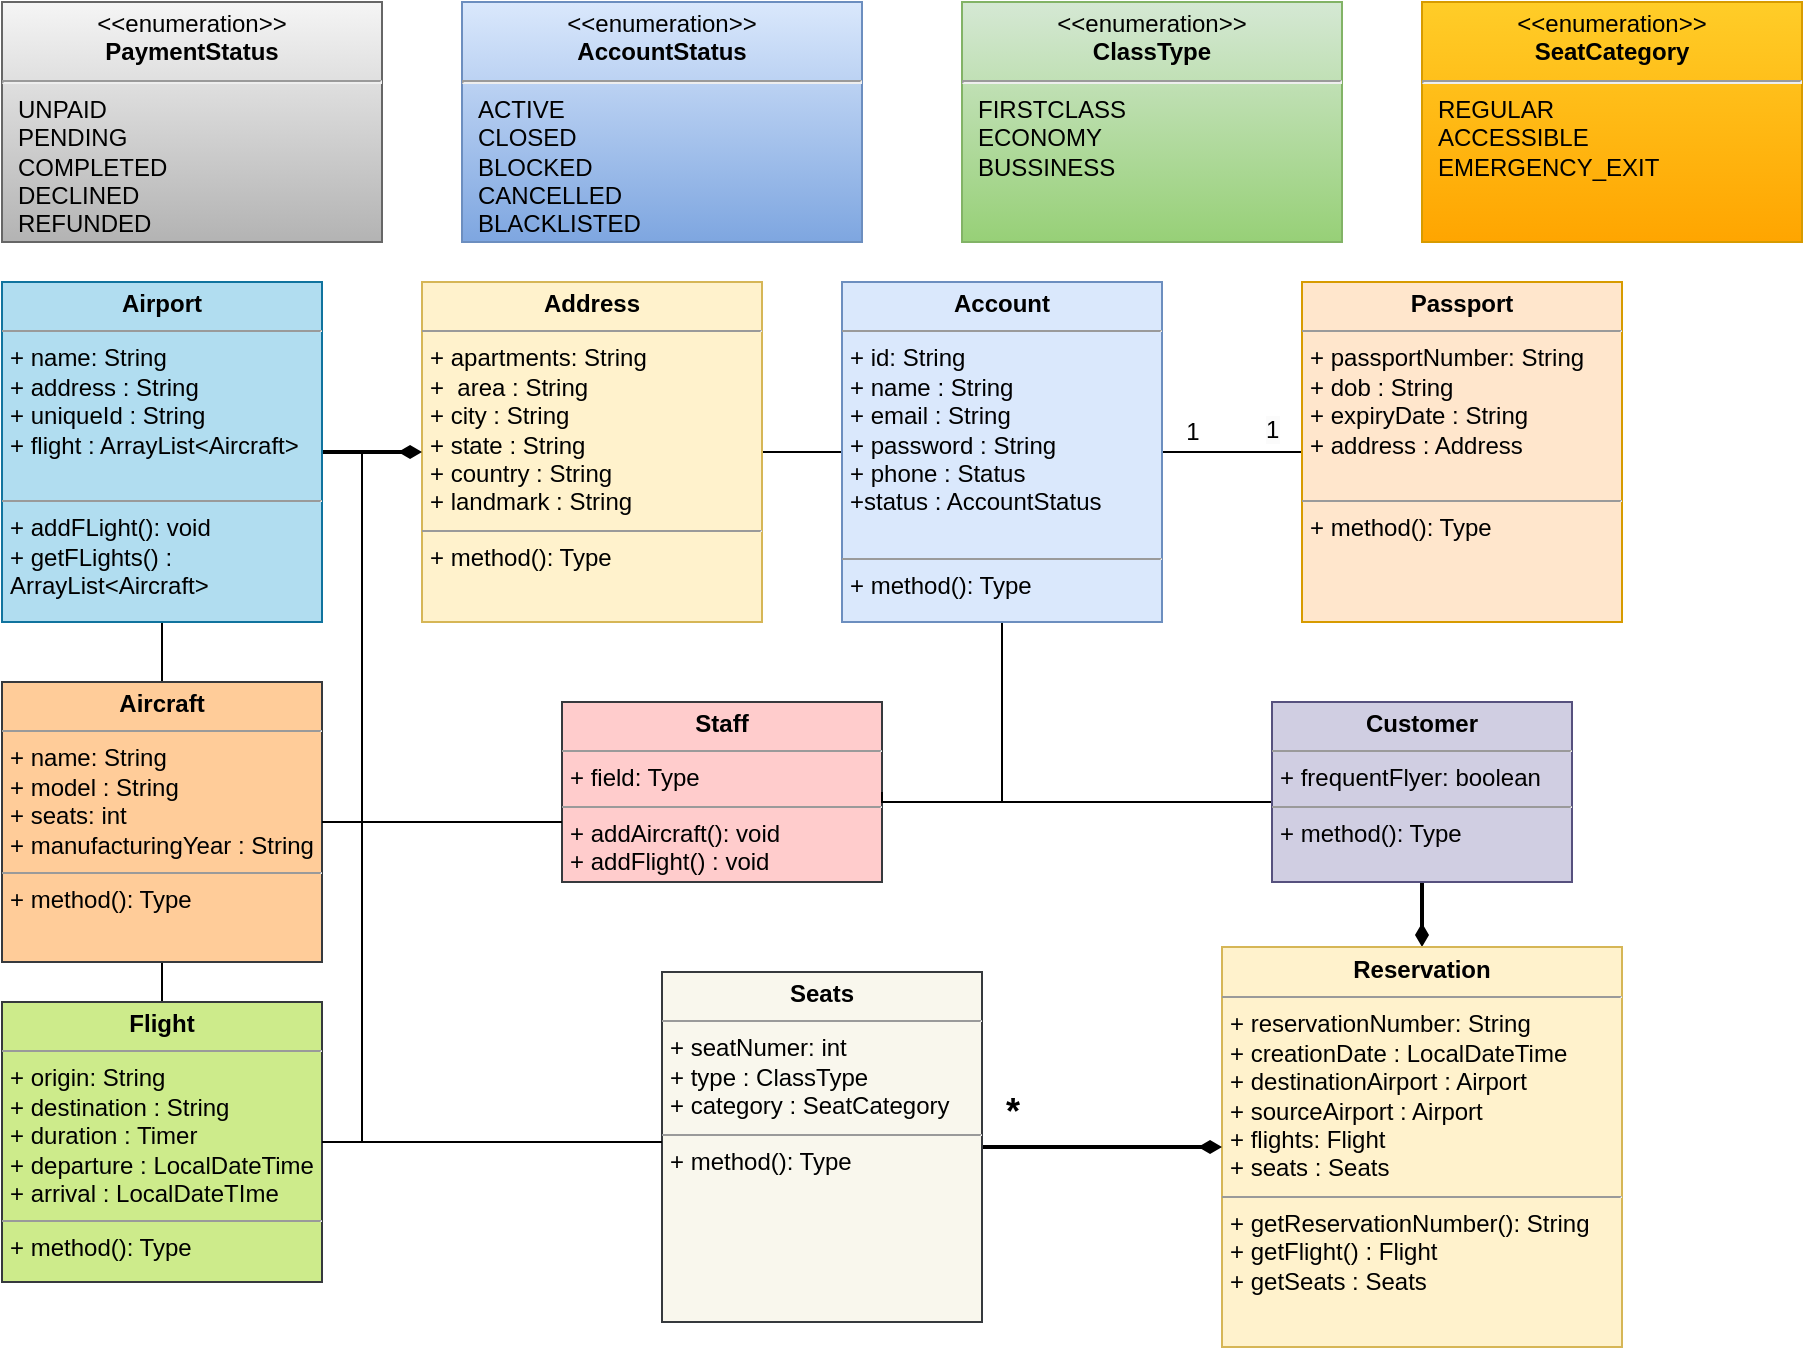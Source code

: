 <mxfile version="22.1.15" type="device">
  <diagram name="Page-1" id="4pKVcKrV3_kWJyuBHXI4">
    <mxGraphModel dx="1050" dy="530" grid="1" gridSize="10" guides="1" tooltips="1" connect="1" arrows="1" fold="1" page="1" pageScale="1" pageWidth="1700" pageHeight="1100" math="0" shadow="0">
      <root>
        <mxCell id="0" />
        <mxCell id="1" parent="0" />
        <mxCell id="JBKgOOcqqT-Ccz_aWoVr-53" style="edgeStyle=orthogonalEdgeStyle;rounded=0;orthogonalLoop=1;jettySize=auto;html=1;endArrow=none;endFill=0;" edge="1" parent="1" source="JBKgOOcqqT-Ccz_aWoVr-39">
          <mxGeometry relative="1" as="geometry">
            <mxPoint x="520" y="420" as="targetPoint" />
          </mxGeometry>
        </mxCell>
        <mxCell id="JBKgOOcqqT-Ccz_aWoVr-55" value="" style="edgeStyle=orthogonalEdgeStyle;rounded=0;orthogonalLoop=1;jettySize=auto;html=1;endArrow=none;endFill=0;" edge="1" parent="1" source="JBKgOOcqqT-Ccz_aWoVr-39" target="JBKgOOcqqT-Ccz_aWoVr-44">
          <mxGeometry relative="1" as="geometry" />
        </mxCell>
        <mxCell id="JBKgOOcqqT-Ccz_aWoVr-76" value="" style="edgeStyle=orthogonalEdgeStyle;rounded=0;orthogonalLoop=1;jettySize=auto;html=1;endArrow=none;endFill=0;" edge="1" parent="1" source="JBKgOOcqqT-Ccz_aWoVr-39" target="JBKgOOcqqT-Ccz_aWoVr-45">
          <mxGeometry relative="1" as="geometry" />
        </mxCell>
        <mxCell id="JBKgOOcqqT-Ccz_aWoVr-39" value="&lt;p style=&quot;margin:0px;margin-top:4px;text-align:center;&quot;&gt;&lt;b&gt;Account&lt;/b&gt;&lt;/p&gt;&lt;hr size=&quot;1&quot;&gt;&lt;p style=&quot;margin:0px;margin-left:4px;&quot;&gt;+ id: String&lt;/p&gt;&lt;p style=&quot;margin:0px;margin-left:4px;&quot;&gt;+ name : String&lt;/p&gt;&lt;p style=&quot;margin:0px;margin-left:4px;&quot;&gt;+ email : String&lt;/p&gt;&lt;p style=&quot;margin:0px;margin-left:4px;&quot;&gt;+ password : String&lt;/p&gt;&lt;p style=&quot;margin:0px;margin-left:4px;&quot;&gt;+ phone : Status&lt;/p&gt;&lt;p style=&quot;margin:0px;margin-left:4px;&quot;&gt;+status : AccountStatus&lt;/p&gt;&lt;p style=&quot;margin:0px;margin-left:4px;&quot;&gt;&lt;br&gt;&lt;/p&gt;&lt;hr size=&quot;1&quot;&gt;&lt;p style=&quot;margin:0px;margin-left:4px;&quot;&gt;+ method(): Type&lt;/p&gt;" style="verticalAlign=top;align=left;overflow=fill;fontSize=12;fontFamily=Helvetica;html=1;whiteSpace=wrap;fillColor=#dae8fc;strokeColor=#6c8ebf;" vertex="1" parent="1">
          <mxGeometry x="440" y="160" width="160" height="170" as="geometry" />
        </mxCell>
        <mxCell id="JBKgOOcqqT-Ccz_aWoVr-40" value="&lt;p style=&quot;margin:0px;margin-top:4px;text-align:center;&quot;&gt;&lt;b&gt;Staff&lt;/b&gt;&lt;/p&gt;&lt;hr size=&quot;1&quot;&gt;&lt;p style=&quot;margin:0px;margin-left:4px;&quot;&gt;+ field: Type&lt;/p&gt;&lt;hr size=&quot;1&quot;&gt;&lt;p style=&quot;margin:0px;margin-left:4px;&quot;&gt;+ addAircraft(): void&lt;/p&gt;&lt;p style=&quot;margin:0px;margin-left:4px;&quot;&gt;+ addFlight() : void&lt;/p&gt;" style="verticalAlign=top;align=left;overflow=fill;fontSize=12;fontFamily=Helvetica;html=1;whiteSpace=wrap;fillColor=#ffcccc;strokeColor=#36393d;" vertex="1" parent="1">
          <mxGeometry x="300" y="370" width="160" height="90" as="geometry" />
        </mxCell>
        <mxCell id="JBKgOOcqqT-Ccz_aWoVr-54" style="edgeStyle=orthogonalEdgeStyle;rounded=0;orthogonalLoop=1;jettySize=auto;html=1;entryX=1;entryY=0.5;entryDx=0;entryDy=0;endArrow=none;endFill=0;" edge="1" parent="1" source="JBKgOOcqqT-Ccz_aWoVr-41" target="JBKgOOcqqT-Ccz_aWoVr-40">
          <mxGeometry relative="1" as="geometry">
            <Array as="points">
              <mxPoint x="460" y="420" />
            </Array>
          </mxGeometry>
        </mxCell>
        <mxCell id="JBKgOOcqqT-Ccz_aWoVr-75" value="" style="edgeStyle=orthogonalEdgeStyle;rounded=0;orthogonalLoop=1;jettySize=auto;html=1;endArrow=diamondThin;endFill=1;strokeWidth=2;" edge="1" parent="1" source="JBKgOOcqqT-Ccz_aWoVr-41" target="JBKgOOcqqT-Ccz_aWoVr-42">
          <mxGeometry relative="1" as="geometry" />
        </mxCell>
        <mxCell id="JBKgOOcqqT-Ccz_aWoVr-41" value="&lt;p style=&quot;margin:0px;margin-top:4px;text-align:center;&quot;&gt;&lt;b&gt;Customer&lt;/b&gt;&lt;/p&gt;&lt;hr size=&quot;1&quot;&gt;&lt;p style=&quot;margin:0px;margin-left:4px;&quot;&gt;+ frequentFlyer: boolean&lt;/p&gt;&lt;hr size=&quot;1&quot;&gt;&lt;p style=&quot;margin:0px;margin-left:4px;&quot;&gt;+ method(): Type&lt;/p&gt;" style="verticalAlign=top;align=left;overflow=fill;fontSize=12;fontFamily=Helvetica;html=1;whiteSpace=wrap;fillColor=#d0cee2;strokeColor=#56517e;" vertex="1" parent="1">
          <mxGeometry x="655" y="370" width="150" height="90" as="geometry" />
        </mxCell>
        <mxCell id="JBKgOOcqqT-Ccz_aWoVr-42" value="&lt;p style=&quot;margin:0px;margin-top:4px;text-align:center;&quot;&gt;&lt;b&gt;Reservation&lt;/b&gt;&lt;/p&gt;&lt;hr size=&quot;1&quot;&gt;&lt;p style=&quot;margin:0px;margin-left:4px;&quot;&gt;+ reservationNumber: String&lt;/p&gt;&lt;p style=&quot;margin:0px;margin-left:4px;&quot;&gt;+ creationDate : LocalDateTime&lt;/p&gt;&lt;p style=&quot;margin:0px;margin-left:4px;&quot;&gt;+ destinationAirport : Airport&lt;/p&gt;&lt;p style=&quot;margin:0px;margin-left:4px;&quot;&gt;+ sourceAirport : Airport&lt;/p&gt;&lt;p style=&quot;margin:0px;margin-left:4px;&quot;&gt;+ flights: Flight&lt;/p&gt;&lt;p style=&quot;margin:0px;margin-left:4px;&quot;&gt;+ seats : Seats&lt;/p&gt;&lt;hr size=&quot;1&quot;&gt;&lt;p style=&quot;margin:0px;margin-left:4px;&quot;&gt;+ getReservationNumber(): String&lt;/p&gt;&lt;p style=&quot;margin:0px;margin-left:4px;&quot;&gt;+ getFlight() : Flight&lt;/p&gt;&lt;p style=&quot;margin:0px;margin-left:4px;&quot;&gt;+ getSeats : Seats&lt;span style=&quot;white-space: pre;&quot;&gt;&#x9;&lt;/span&gt;&lt;/p&gt;" style="verticalAlign=top;align=left;overflow=fill;fontSize=12;fontFamily=Helvetica;html=1;whiteSpace=wrap;fillColor=#fff2cc;strokeColor=#d6b656;strokeWidth=1;" vertex="1" parent="1">
          <mxGeometry x="630" y="492.5" width="200" height="200" as="geometry" />
        </mxCell>
        <mxCell id="JBKgOOcqqT-Ccz_aWoVr-72" style="edgeStyle=orthogonalEdgeStyle;rounded=0;orthogonalLoop=1;jettySize=auto;html=1;exitX=1;exitY=0.5;exitDx=0;exitDy=0;entryX=0;entryY=0.5;entryDx=0;entryDy=0;endArrow=diamondThin;endFill=1;strokeWidth=2;" edge="1" parent="1" source="JBKgOOcqqT-Ccz_aWoVr-43" target="JBKgOOcqqT-Ccz_aWoVr-42">
          <mxGeometry relative="1" as="geometry" />
        </mxCell>
        <mxCell id="JBKgOOcqqT-Ccz_aWoVr-43" value="&lt;p style=&quot;margin:0px;margin-top:4px;text-align:center;&quot;&gt;&lt;b&gt;Seats&lt;/b&gt;&lt;/p&gt;&lt;hr size=&quot;1&quot;&gt;&lt;p style=&quot;margin:0px;margin-left:4px;&quot;&gt;+ seatNumer: int&lt;/p&gt;&lt;p style=&quot;margin:0px;margin-left:4px;&quot;&gt;+ type : ClassType&lt;/p&gt;&lt;p style=&quot;margin:0px;margin-left:4px;&quot;&gt;+ category : SeatCategory&lt;/p&gt;&lt;hr size=&quot;1&quot;&gt;&lt;p style=&quot;margin:0px;margin-left:4px;&quot;&gt;+ method(): Type&lt;/p&gt;" style="verticalAlign=top;align=left;overflow=fill;fontSize=12;fontFamily=Helvetica;html=1;whiteSpace=wrap;fillColor=#f9f7ed;strokeColor=#36393d;" vertex="1" parent="1">
          <mxGeometry x="350" y="505" width="160" height="175" as="geometry" />
        </mxCell>
        <mxCell id="JBKgOOcqqT-Ccz_aWoVr-44" value="&lt;p style=&quot;margin:0px;margin-top:4px;text-align:center;&quot;&gt;&lt;b&gt;Passport&lt;/b&gt;&lt;/p&gt;&lt;hr size=&quot;1&quot;&gt;&lt;p style=&quot;margin:0px;margin-left:4px;&quot;&gt;+ passportNumber: String&lt;/p&gt;&lt;p style=&quot;margin:0px;margin-left:4px;&quot;&gt;+ dob : String&lt;/p&gt;&lt;p style=&quot;margin:0px;margin-left:4px;&quot;&gt;+ expiryDate : String&lt;/p&gt;&lt;p style=&quot;margin:0px;margin-left:4px;&quot;&gt;+ address : Address&lt;/p&gt;&lt;p style=&quot;margin:0px;margin-left:4px;&quot;&gt;&lt;br&gt;&lt;/p&gt;&lt;hr size=&quot;1&quot;&gt;&lt;p style=&quot;margin:0px;margin-left:4px;&quot;&gt;+ method(): Type&lt;/p&gt;" style="verticalAlign=top;align=left;overflow=fill;fontSize=12;fontFamily=Helvetica;html=1;whiteSpace=wrap;fillColor=#ffe6cc;strokeColor=#d79b00;" vertex="1" parent="1">
          <mxGeometry x="670" y="160" width="160" height="170" as="geometry" />
        </mxCell>
        <mxCell id="JBKgOOcqqT-Ccz_aWoVr-45" value="&lt;p style=&quot;margin:0px;margin-top:4px;text-align:center;&quot;&gt;&lt;b&gt;Address&lt;/b&gt;&lt;/p&gt;&lt;hr size=&quot;1&quot;&gt;&lt;p style=&quot;margin:0px;margin-left:4px;&quot;&gt;+ apartments: String&lt;/p&gt;&lt;p style=&quot;margin:0px;margin-left:4px;&quot;&gt;+&amp;nbsp; area : String&lt;/p&gt;&lt;p style=&quot;margin:0px;margin-left:4px;&quot;&gt;+ city : String&lt;/p&gt;&lt;p style=&quot;margin:0px;margin-left:4px;&quot;&gt;+ state : String&lt;/p&gt;&lt;p style=&quot;margin:0px;margin-left:4px;&quot;&gt;+ country : String&lt;/p&gt;&lt;p style=&quot;margin:0px;margin-left:4px;&quot;&gt;+ landmark : String&lt;/p&gt;&lt;hr size=&quot;1&quot;&gt;&lt;p style=&quot;margin:0px;margin-left:4px;&quot;&gt;+ method(): Type&lt;/p&gt;" style="verticalAlign=top;align=left;overflow=fill;fontSize=12;fontFamily=Helvetica;html=1;whiteSpace=wrap;fillColor=#fff2cc;strokeColor=#d6b656;" vertex="1" parent="1">
          <mxGeometry x="230" y="160" width="170" height="170" as="geometry" />
        </mxCell>
        <mxCell id="JBKgOOcqqT-Ccz_aWoVr-65" style="edgeStyle=orthogonalEdgeStyle;rounded=0;orthogonalLoop=1;jettySize=auto;html=1;exitX=0.5;exitY=0;exitDx=0;exitDy=0;entryX=0.5;entryY=1;entryDx=0;entryDy=0;endArrow=none;endFill=0;" edge="1" parent="1" source="JBKgOOcqqT-Ccz_aWoVr-46" target="JBKgOOcqqT-Ccz_aWoVr-47">
          <mxGeometry relative="1" as="geometry" />
        </mxCell>
        <mxCell id="JBKgOOcqqT-Ccz_aWoVr-46" value="&lt;p style=&quot;margin:0px;margin-top:4px;text-align:center;&quot;&gt;&lt;b&gt;Flight&lt;/b&gt;&lt;/p&gt;&lt;hr size=&quot;1&quot;&gt;&lt;p style=&quot;margin:0px;margin-left:4px;&quot;&gt;+ origin: String&lt;/p&gt;&lt;p style=&quot;margin:0px;margin-left:4px;&quot;&gt;+ destination : String&lt;/p&gt;&lt;p style=&quot;margin:0px;margin-left:4px;&quot;&gt;+ duration : Timer&lt;/p&gt;&lt;p style=&quot;margin:0px;margin-left:4px;&quot;&gt;+ departure : LocalDateTime&lt;/p&gt;&lt;p style=&quot;margin:0px;margin-left:4px;&quot;&gt;+ arrival : LocalDateTIme&lt;/p&gt;&lt;hr size=&quot;1&quot;&gt;&lt;p style=&quot;margin:0px;margin-left:4px;&quot;&gt;+ method(): Type&lt;/p&gt;" style="verticalAlign=top;align=left;overflow=fill;fontSize=12;fontFamily=Helvetica;html=1;whiteSpace=wrap;fillColor=#cdeb8b;strokeColor=#36393d;" vertex="1" parent="1">
          <mxGeometry x="20" y="520" width="160" height="140" as="geometry" />
        </mxCell>
        <mxCell id="JBKgOOcqqT-Ccz_aWoVr-63" value="" style="edgeStyle=orthogonalEdgeStyle;rounded=0;orthogonalLoop=1;jettySize=auto;html=1;endArrow=none;endFill=0;" edge="1" parent="1" source="JBKgOOcqqT-Ccz_aWoVr-47" target="JBKgOOcqqT-Ccz_aWoVr-48">
          <mxGeometry relative="1" as="geometry" />
        </mxCell>
        <mxCell id="JBKgOOcqqT-Ccz_aWoVr-47" value="&lt;p style=&quot;margin:0px;margin-top:4px;text-align:center;&quot;&gt;&lt;b&gt;Aircraft&lt;/b&gt;&lt;/p&gt;&lt;hr size=&quot;1&quot;&gt;&lt;p style=&quot;margin:0px;margin-left:4px;&quot;&gt;+ name: String&lt;/p&gt;&lt;p style=&quot;margin:0px;margin-left:4px;&quot;&gt;+ model : String&lt;/p&gt;&lt;p style=&quot;margin:0px;margin-left:4px;&quot;&gt;+ seats: int&lt;/p&gt;&lt;p style=&quot;margin:0px;margin-left:4px;&quot;&gt;+ manufacturingYear : String&lt;/p&gt;&lt;hr size=&quot;1&quot;&gt;&lt;p style=&quot;margin:0px;margin-left:4px;&quot;&gt;+ method(): Type&lt;/p&gt;" style="verticalAlign=top;align=left;overflow=fill;fontSize=12;fontFamily=Helvetica;html=1;whiteSpace=wrap;fillColor=#ffcc99;strokeColor=#36393d;" vertex="1" parent="1">
          <mxGeometry x="20" y="360" width="160" height="140" as="geometry" />
        </mxCell>
        <mxCell id="JBKgOOcqqT-Ccz_aWoVr-61" value="" style="edgeStyle=orthogonalEdgeStyle;rounded=0;orthogonalLoop=1;jettySize=auto;html=1;endArrow=diamondThin;endFill=1;strokeWidth=2;" edge="1" parent="1" source="JBKgOOcqqT-Ccz_aWoVr-48" target="JBKgOOcqqT-Ccz_aWoVr-45">
          <mxGeometry relative="1" as="geometry" />
        </mxCell>
        <mxCell id="JBKgOOcqqT-Ccz_aWoVr-66" style="edgeStyle=orthogonalEdgeStyle;rounded=0;orthogonalLoop=1;jettySize=auto;html=1;exitX=1;exitY=0.5;exitDx=0;exitDy=0;entryX=1;entryY=0.5;entryDx=0;entryDy=0;endArrow=none;endFill=0;" edge="1" parent="1" source="JBKgOOcqqT-Ccz_aWoVr-48" target="JBKgOOcqqT-Ccz_aWoVr-46">
          <mxGeometry relative="1" as="geometry" />
        </mxCell>
        <mxCell id="JBKgOOcqqT-Ccz_aWoVr-48" value="&lt;p style=&quot;margin:0px;margin-top:4px;text-align:center;&quot;&gt;&lt;b&gt;Airport&lt;/b&gt;&lt;/p&gt;&lt;hr size=&quot;1&quot;&gt;&lt;p style=&quot;margin:0px;margin-left:4px;&quot;&gt;+ name: String&lt;/p&gt;&lt;p style=&quot;margin:0px;margin-left:4px;&quot;&gt;+ address : String&lt;/p&gt;&lt;p style=&quot;margin:0px;margin-left:4px;&quot;&gt;+ uniqueId : String&lt;/p&gt;&lt;p style=&quot;margin:0px;margin-left:4px;&quot;&gt;+ flight : ArrayList&amp;lt;Aircraft&amp;gt;&lt;/p&gt;&lt;p style=&quot;margin:0px;margin-left:4px;&quot;&gt;&lt;br&gt;&lt;/p&gt;&lt;hr size=&quot;1&quot;&gt;&lt;p style=&quot;margin:0px;margin-left:4px;&quot;&gt;+ addFLight(): void&lt;/p&gt;&lt;p style=&quot;margin:0px;margin-left:4px;&quot;&gt;+ getFLights() : ArrayList&amp;lt;Aircraft&amp;gt;&lt;/p&gt;" style="verticalAlign=top;align=left;overflow=fill;fontSize=12;fontFamily=Helvetica;html=1;whiteSpace=wrap;fillColor=#b1ddf0;strokeColor=#10739e;" vertex="1" parent="1">
          <mxGeometry x="20" y="160" width="160" height="170" as="geometry" />
        </mxCell>
        <mxCell id="JBKgOOcqqT-Ccz_aWoVr-49" value="&lt;p style=&quot;margin:0px;margin-top:4px;text-align:center;&quot;&gt;&amp;lt;&amp;lt;enumeration&amp;gt;&amp;gt;&lt;br&gt;&lt;b&gt;PaymentStatus&lt;/b&gt;&lt;/p&gt;&lt;hr&gt;&lt;p style=&quot;margin:0px;margin-left:8px;text-align:left;&quot;&gt;UNPAID&lt;br&gt;PENDING&lt;/p&gt;&lt;p style=&quot;margin:0px;margin-left:8px;text-align:left;&quot;&gt;COMPLETED&lt;/p&gt;&lt;p style=&quot;margin:0px;margin-left:8px;text-align:left;&quot;&gt;DECLINED&lt;/p&gt;&lt;p style=&quot;margin:0px;margin-left:8px;text-align:left;&quot;&gt;REFUNDED&lt;/p&gt;&lt;p style=&quot;margin:0px;margin-left:8px;text-align:left;&quot;&gt;&lt;br&gt;&lt;/p&gt;" style="shape=rect;html=1;overflow=fill;whiteSpace=wrap;fillColor=#f5f5f5;gradientColor=#b3b3b3;strokeColor=#666666;" vertex="1" parent="1">
          <mxGeometry x="20" y="20" width="190" height="120" as="geometry" />
        </mxCell>
        <mxCell id="JBKgOOcqqT-Ccz_aWoVr-50" value="&lt;p style=&quot;margin:0px;margin-top:4px;text-align:center;&quot;&gt;&amp;lt;&amp;lt;enumeration&amp;gt;&amp;gt;&lt;br&gt;&lt;b&gt;AccountStatus&lt;/b&gt;&lt;/p&gt;&lt;hr&gt;&lt;p style=&quot;margin:0px;margin-left:8px;text-align:left;&quot;&gt;ACTIVE&lt;br&gt;CLOSED&lt;/p&gt;&lt;p style=&quot;margin:0px;margin-left:8px;text-align:left;&quot;&gt;BLOCKED&lt;/p&gt;&lt;p style=&quot;margin:0px;margin-left:8px;text-align:left;&quot;&gt;CANCELLED&lt;/p&gt;&lt;p style=&quot;margin:0px;margin-left:8px;text-align:left;&quot;&gt;BLACKLISTED&lt;/p&gt;" style="shape=rect;html=1;overflow=fill;whiteSpace=wrap;fillColor=#dae8fc;gradientColor=#7ea6e0;strokeColor=#6c8ebf;" vertex="1" parent="1">
          <mxGeometry x="250" y="20" width="200" height="120" as="geometry" />
        </mxCell>
        <mxCell id="JBKgOOcqqT-Ccz_aWoVr-51" value="&lt;p style=&quot;margin:0px;margin-top:4px;text-align:center;&quot;&gt;&amp;lt;&amp;lt;enumeration&amp;gt;&amp;gt;&lt;br&gt;&lt;b&gt;ClassType&lt;/b&gt;&lt;/p&gt;&lt;hr&gt;&lt;p style=&quot;margin:0px;margin-left:8px;text-align:left;&quot;&gt;FIRSTCLASS&lt;/p&gt;&lt;p style=&quot;margin:0px;margin-left:8px;text-align:left;&quot;&gt;ECONOMY&lt;/p&gt;&lt;p style=&quot;margin:0px;margin-left:8px;text-align:left;&quot;&gt;BUSSINESS&lt;/p&gt;" style="shape=rect;html=1;overflow=fill;whiteSpace=wrap;fillColor=#d5e8d4;gradientColor=#97d077;strokeColor=#82b366;" vertex="1" parent="1">
          <mxGeometry x="500" y="20" width="190" height="120" as="geometry" />
        </mxCell>
        <mxCell id="JBKgOOcqqT-Ccz_aWoVr-52" value="&lt;p style=&quot;margin:0px;margin-top:4px;text-align:center;&quot;&gt;&amp;lt;&amp;lt;enumeration&amp;gt;&amp;gt;&lt;br&gt;&lt;b&gt;SeatCategory&lt;/b&gt;&lt;/p&gt;&lt;hr&gt;&lt;p style=&quot;margin:0px;margin-left:8px;text-align:left;&quot;&gt;REGULAR&lt;br&gt;ACCESSIBLE&lt;/p&gt;&lt;p style=&quot;margin:0px;margin-left:8px;text-align:left;&quot;&gt;EMERGENCY_EXIT&lt;/p&gt;" style="shape=rect;html=1;overflow=fill;whiteSpace=wrap;fillColor=#ffcd28;gradientColor=#ffa500;strokeColor=#d79b00;" vertex="1" parent="1">
          <mxGeometry x="730" y="20" width="190" height="120" as="geometry" />
        </mxCell>
        <mxCell id="JBKgOOcqqT-Ccz_aWoVr-59" value="1" style="text;html=1;align=center;verticalAlign=middle;resizable=0;points=[];autosize=1;strokeColor=none;fillColor=none;" vertex="1" parent="1">
          <mxGeometry x="600" y="220" width="30" height="30" as="geometry" />
        </mxCell>
        <mxCell id="JBKgOOcqqT-Ccz_aWoVr-60" value="&lt;span style=&quot;color: rgb(0, 0, 0); font-family: Helvetica; font-size: 12px; font-style: normal; font-variant-ligatures: normal; font-variant-caps: normal; font-weight: 400; letter-spacing: normal; orphans: 2; text-align: center; text-indent: 0px; text-transform: none; widows: 2; word-spacing: 0px; -webkit-text-stroke-width: 0px; background-color: rgb(251, 251, 251); text-decoration-thickness: initial; text-decoration-style: initial; text-decoration-color: initial; float: none; display: inline !important;&quot;&gt;1&lt;/span&gt;" style="text;whiteSpace=wrap;html=1;" vertex="1" parent="1">
          <mxGeometry x="650" y="220" width="40" height="40" as="geometry" />
        </mxCell>
        <mxCell id="JBKgOOcqqT-Ccz_aWoVr-67" style="edgeStyle=orthogonalEdgeStyle;rounded=0;orthogonalLoop=1;jettySize=auto;html=1;endArrow=none;endFill=0;" edge="1" parent="1" source="JBKgOOcqqT-Ccz_aWoVr-47">
          <mxGeometry relative="1" as="geometry">
            <mxPoint x="300" y="430" as="targetPoint" />
          </mxGeometry>
        </mxCell>
        <mxCell id="JBKgOOcqqT-Ccz_aWoVr-68" style="edgeStyle=orthogonalEdgeStyle;rounded=0;orthogonalLoop=1;jettySize=auto;html=1;exitX=1;exitY=0.5;exitDx=0;exitDy=0;endArrow=none;endFill=0;" edge="1" parent="1" source="JBKgOOcqqT-Ccz_aWoVr-46">
          <mxGeometry relative="1" as="geometry">
            <mxPoint x="350" y="590" as="targetPoint" />
          </mxGeometry>
        </mxCell>
        <mxCell id="JBKgOOcqqT-Ccz_aWoVr-73" value="&lt;font size=&quot;1&quot; style=&quot;&quot;&gt;&lt;b style=&quot;font-size: 18px;&quot;&gt;*&lt;/b&gt;&lt;/font&gt;" style="text;html=1;align=center;verticalAlign=middle;resizable=0;points=[];autosize=1;strokeColor=none;fillColor=none;strokeWidth=3;" vertex="1" parent="1">
          <mxGeometry x="510" y="555" width="30" height="40" as="geometry" />
        </mxCell>
      </root>
    </mxGraphModel>
  </diagram>
</mxfile>
